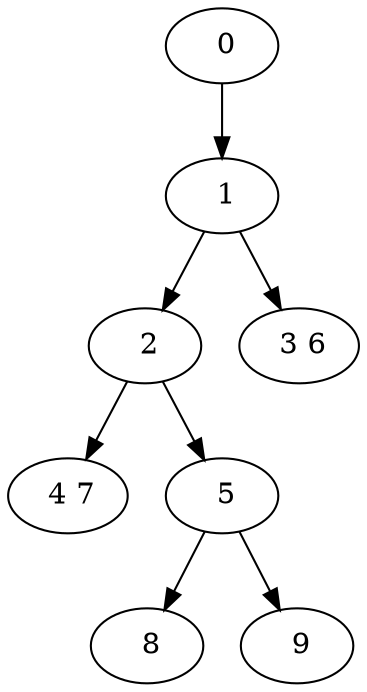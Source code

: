 digraph mytree {
" 0" -> " 1";
" 1" -> " 2";
" 1" -> " 3 6";
" 4 7";
" 2" -> " 4 7";
" 2" -> " 5";
" 3 6";
" 5" -> " 8";
" 5" -> " 9";
" 8";
" 9";
}
